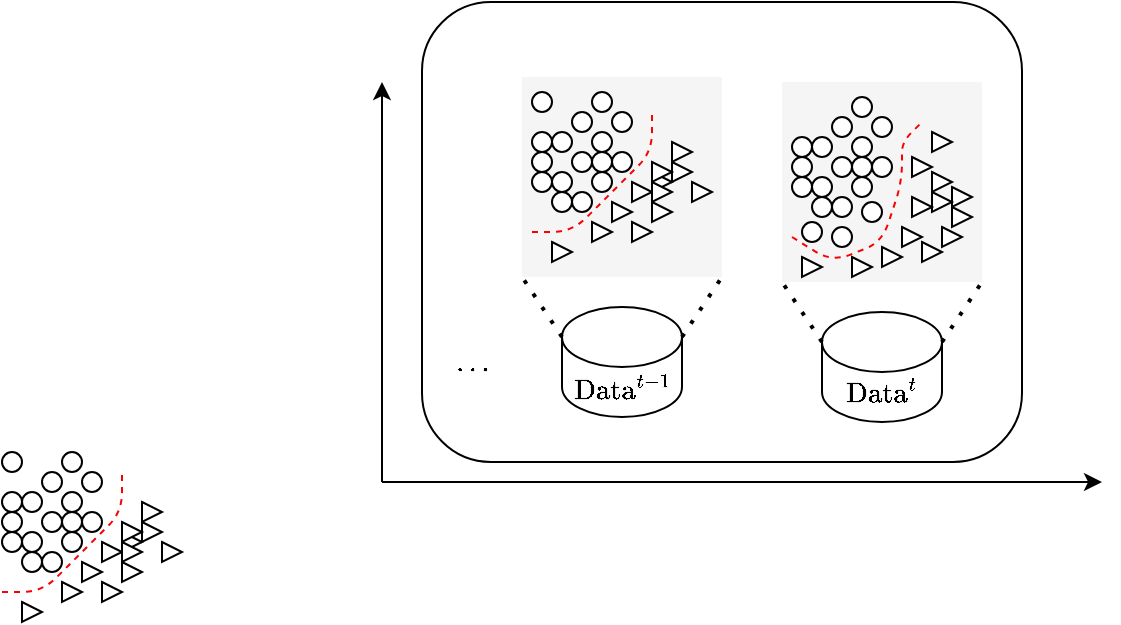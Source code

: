 <mxfile version="24.2.1" type="github">
  <diagram name="第 1 页" id="Aiz--UUZdUcnCT9IVKQQ">
    <mxGraphModel dx="1128" dy="649" grid="1" gridSize="10" guides="1" tooltips="1" connect="1" arrows="1" fold="1" page="1" pageScale="1" pageWidth="827" pageHeight="1169" math="1" shadow="0">
      <root>
        <mxCell id="0" />
        <mxCell id="1" parent="0" />
        <mxCell id="erwJ2P51N1y5GZqrnZyB-3" value="" style="rounded=1;whiteSpace=wrap;html=1;" vertex="1" parent="1">
          <mxGeometry x="260" y="360" width="300" height="230" as="geometry" />
        </mxCell>
        <mxCell id="erwJ2P51N1y5GZqrnZyB-72" value="" style="rounded=0;whiteSpace=wrap;html=1;fillColor=#f5f5f5;fontColor=#333333;strokeColor=none;" vertex="1" parent="1">
          <mxGeometry x="310" y="397.5" width="100" height="100" as="geometry" />
        </mxCell>
        <mxCell id="erwJ2P51N1y5GZqrnZyB-1" value="" style="endArrow=classic;html=1;rounded=0;" edge="1" parent="1">
          <mxGeometry width="50" height="50" relative="1" as="geometry">
            <mxPoint x="240" y="600" as="sourcePoint" />
            <mxPoint x="240" y="400" as="targetPoint" />
          </mxGeometry>
        </mxCell>
        <mxCell id="erwJ2P51N1y5GZqrnZyB-2" value="" style="endArrow=classic;html=1;rounded=0;" edge="1" parent="1">
          <mxGeometry width="50" height="50" relative="1" as="geometry">
            <mxPoint x="240" y="600" as="sourcePoint" />
            <mxPoint x="600" y="600" as="targetPoint" />
          </mxGeometry>
        </mxCell>
        <mxCell id="erwJ2P51N1y5GZqrnZyB-4" value="" style="ellipse;whiteSpace=wrap;html=1;aspect=fixed;" vertex="1" parent="1">
          <mxGeometry x="60" y="605" width="10" height="10" as="geometry" />
        </mxCell>
        <mxCell id="erwJ2P51N1y5GZqrnZyB-5" value="" style="ellipse;whiteSpace=wrap;html=1;aspect=fixed;" vertex="1" parent="1">
          <mxGeometry x="80" y="615" width="10" height="10" as="geometry" />
        </mxCell>
        <mxCell id="erwJ2P51N1y5GZqrnZyB-6" value="" style="ellipse;whiteSpace=wrap;html=1;aspect=fixed;" vertex="1" parent="1">
          <mxGeometry x="60" y="625" width="10" height="10" as="geometry" />
        </mxCell>
        <mxCell id="erwJ2P51N1y5GZqrnZyB-7" value="" style="ellipse;whiteSpace=wrap;html=1;aspect=fixed;" vertex="1" parent="1">
          <mxGeometry x="70" y="595" width="10" height="10" as="geometry" />
        </mxCell>
        <mxCell id="erwJ2P51N1y5GZqrnZyB-8" value="" style="ellipse;whiteSpace=wrap;html=1;aspect=fixed;" vertex="1" parent="1">
          <mxGeometry x="80" y="605" width="10" height="10" as="geometry" />
        </mxCell>
        <mxCell id="erwJ2P51N1y5GZqrnZyB-9" value="" style="ellipse;whiteSpace=wrap;html=1;aspect=fixed;" vertex="1" parent="1">
          <mxGeometry x="90" y="615" width="10" height="10" as="geometry" />
        </mxCell>
        <mxCell id="erwJ2P51N1y5GZqrnZyB-10" value="" style="ellipse;whiteSpace=wrap;html=1;aspect=fixed;" vertex="1" parent="1">
          <mxGeometry x="70" y="615" width="10" height="10" as="geometry" />
        </mxCell>
        <mxCell id="erwJ2P51N1y5GZqrnZyB-11" value="" style="ellipse;whiteSpace=wrap;html=1;aspect=fixed;" vertex="1" parent="1">
          <mxGeometry x="50" y="615" width="10" height="10" as="geometry" />
        </mxCell>
        <mxCell id="erwJ2P51N1y5GZqrnZyB-12" value="" style="ellipse;whiteSpace=wrap;html=1;aspect=fixed;" vertex="1" parent="1">
          <mxGeometry x="80" y="585" width="10" height="10" as="geometry" />
        </mxCell>
        <mxCell id="erwJ2P51N1y5GZqrnZyB-13" value="" style="ellipse;whiteSpace=wrap;html=1;aspect=fixed;" vertex="1" parent="1">
          <mxGeometry x="50" y="585" width="10" height="10" as="geometry" />
        </mxCell>
        <mxCell id="erwJ2P51N1y5GZqrnZyB-14" value="" style="ellipse;whiteSpace=wrap;html=1;aspect=fixed;" vertex="1" parent="1">
          <mxGeometry x="50" y="605" width="10" height="10" as="geometry" />
        </mxCell>
        <mxCell id="erwJ2P51N1y5GZqrnZyB-16" value="" style="ellipse;whiteSpace=wrap;html=1;aspect=fixed;" vertex="1" parent="1">
          <mxGeometry x="70" y="635" width="10" height="10" as="geometry" />
        </mxCell>
        <mxCell id="erwJ2P51N1y5GZqrnZyB-17" value="" style="ellipse;whiteSpace=wrap;html=1;aspect=fixed;" vertex="1" parent="1">
          <mxGeometry x="80" y="625" width="10" height="10" as="geometry" />
        </mxCell>
        <mxCell id="erwJ2P51N1y5GZqrnZyB-18" value="" style="ellipse;whiteSpace=wrap;html=1;aspect=fixed;" vertex="1" parent="1">
          <mxGeometry x="50" y="625" width="10" height="10" as="geometry" />
        </mxCell>
        <mxCell id="erwJ2P51N1y5GZqrnZyB-19" value="" style="ellipse;whiteSpace=wrap;html=1;aspect=fixed;" vertex="1" parent="1">
          <mxGeometry x="90" y="595" width="10" height="10" as="geometry" />
        </mxCell>
        <mxCell id="erwJ2P51N1y5GZqrnZyB-20" value="" style="ellipse;whiteSpace=wrap;html=1;aspect=fixed;" vertex="1" parent="1">
          <mxGeometry x="60" y="635" width="10" height="10" as="geometry" />
        </mxCell>
        <mxCell id="erwJ2P51N1y5GZqrnZyB-21" value="" style="endArrow=none;dashed=1;html=1;rounded=1;strokeColor=#f70202;curved=0;" edge="1" parent="1">
          <mxGeometry width="50" height="50" relative="1" as="geometry">
            <mxPoint x="50" y="655" as="sourcePoint" />
            <mxPoint x="110" y="595" as="targetPoint" />
            <Array as="points">
              <mxPoint x="70" y="655" />
              <mxPoint x="90" y="635" />
              <mxPoint x="110" y="615" />
            </Array>
          </mxGeometry>
        </mxCell>
        <mxCell id="erwJ2P51N1y5GZqrnZyB-23" value="" style="triangle;whiteSpace=wrap;html=1;" vertex="1" parent="1">
          <mxGeometry x="120" y="610" width="10" height="10" as="geometry" />
        </mxCell>
        <mxCell id="erwJ2P51N1y5GZqrnZyB-24" value="" style="triangle;whiteSpace=wrap;html=1;" vertex="1" parent="1">
          <mxGeometry x="120" y="620" width="10" height="10" as="geometry" />
        </mxCell>
        <mxCell id="erwJ2P51N1y5GZqrnZyB-25" value="" style="triangle;whiteSpace=wrap;html=1;" vertex="1" parent="1">
          <mxGeometry x="130" y="630" width="10" height="10" as="geometry" />
        </mxCell>
        <mxCell id="erwJ2P51N1y5GZqrnZyB-28" value="" style="triangle;whiteSpace=wrap;html=1;" vertex="1" parent="1">
          <mxGeometry x="110" y="625" width="10" height="10" as="geometry" />
        </mxCell>
        <mxCell id="erwJ2P51N1y5GZqrnZyB-33" value="" style="triangle;whiteSpace=wrap;html=1;" vertex="1" parent="1">
          <mxGeometry x="100" y="630" width="10" height="10" as="geometry" />
        </mxCell>
        <mxCell id="erwJ2P51N1y5GZqrnZyB-34" value="" style="triangle;whiteSpace=wrap;html=1;" vertex="1" parent="1">
          <mxGeometry x="110" y="630" width="10" height="10" as="geometry" />
        </mxCell>
        <mxCell id="erwJ2P51N1y5GZqrnZyB-35" value="" style="triangle;whiteSpace=wrap;html=1;" vertex="1" parent="1">
          <mxGeometry x="90" y="640" width="10" height="10" as="geometry" />
        </mxCell>
        <mxCell id="erwJ2P51N1y5GZqrnZyB-36" value="" style="triangle;whiteSpace=wrap;html=1;" vertex="1" parent="1">
          <mxGeometry x="110" y="640" width="10" height="10" as="geometry" />
        </mxCell>
        <mxCell id="erwJ2P51N1y5GZqrnZyB-37" value="" style="triangle;whiteSpace=wrap;html=1;" vertex="1" parent="1">
          <mxGeometry x="80" y="650" width="10" height="10" as="geometry" />
        </mxCell>
        <mxCell id="erwJ2P51N1y5GZqrnZyB-40" value="" style="triangle;whiteSpace=wrap;html=1;" vertex="1" parent="1">
          <mxGeometry x="100" y="650" width="10" height="10" as="geometry" />
        </mxCell>
        <mxCell id="erwJ2P51N1y5GZqrnZyB-41" value="" style="triangle;whiteSpace=wrap;html=1;" vertex="1" parent="1">
          <mxGeometry x="110" y="620" width="10" height="10" as="geometry" />
        </mxCell>
        <mxCell id="erwJ2P51N1y5GZqrnZyB-42" value="" style="triangle;whiteSpace=wrap;html=1;" vertex="1" parent="1">
          <mxGeometry x="60" y="660" width="10" height="10" as="geometry" />
        </mxCell>
        <mxCell id="erwJ2P51N1y5GZqrnZyB-43" value="" style="ellipse;whiteSpace=wrap;html=1;aspect=fixed;" vertex="1" parent="1">
          <mxGeometry x="325" y="425" width="10" height="10" as="geometry" />
        </mxCell>
        <mxCell id="erwJ2P51N1y5GZqrnZyB-44" value="" style="ellipse;whiteSpace=wrap;html=1;aspect=fixed;" vertex="1" parent="1">
          <mxGeometry x="345" y="435" width="10" height="10" as="geometry" />
        </mxCell>
        <mxCell id="erwJ2P51N1y5GZqrnZyB-45" value="" style="ellipse;whiteSpace=wrap;html=1;aspect=fixed;" vertex="1" parent="1">
          <mxGeometry x="325" y="445" width="10" height="10" as="geometry" />
        </mxCell>
        <mxCell id="erwJ2P51N1y5GZqrnZyB-46" value="" style="ellipse;whiteSpace=wrap;html=1;aspect=fixed;" vertex="1" parent="1">
          <mxGeometry x="335" y="415" width="10" height="10" as="geometry" />
        </mxCell>
        <mxCell id="erwJ2P51N1y5GZqrnZyB-47" value="" style="ellipse;whiteSpace=wrap;html=1;aspect=fixed;" vertex="1" parent="1">
          <mxGeometry x="345" y="425" width="10" height="10" as="geometry" />
        </mxCell>
        <mxCell id="erwJ2P51N1y5GZqrnZyB-48" value="" style="ellipse;whiteSpace=wrap;html=1;aspect=fixed;" vertex="1" parent="1">
          <mxGeometry x="355" y="435" width="10" height="10" as="geometry" />
        </mxCell>
        <mxCell id="erwJ2P51N1y5GZqrnZyB-49" value="" style="ellipse;whiteSpace=wrap;html=1;aspect=fixed;" vertex="1" parent="1">
          <mxGeometry x="335" y="435" width="10" height="10" as="geometry" />
        </mxCell>
        <mxCell id="erwJ2P51N1y5GZqrnZyB-50" value="" style="ellipse;whiteSpace=wrap;html=1;aspect=fixed;" vertex="1" parent="1">
          <mxGeometry x="315" y="435" width="10" height="10" as="geometry" />
        </mxCell>
        <mxCell id="erwJ2P51N1y5GZqrnZyB-51" value="" style="ellipse;whiteSpace=wrap;html=1;aspect=fixed;" vertex="1" parent="1">
          <mxGeometry x="345" y="405" width="10" height="10" as="geometry" />
        </mxCell>
        <mxCell id="erwJ2P51N1y5GZqrnZyB-52" value="" style="ellipse;whiteSpace=wrap;html=1;aspect=fixed;" vertex="1" parent="1">
          <mxGeometry x="315" y="405" width="10" height="10" as="geometry" />
        </mxCell>
        <mxCell id="erwJ2P51N1y5GZqrnZyB-53" value="" style="ellipse;whiteSpace=wrap;html=1;aspect=fixed;" vertex="1" parent="1">
          <mxGeometry x="315" y="425" width="10" height="10" as="geometry" />
        </mxCell>
        <mxCell id="erwJ2P51N1y5GZqrnZyB-54" value="" style="ellipse;whiteSpace=wrap;html=1;aspect=fixed;" vertex="1" parent="1">
          <mxGeometry x="335" y="455" width="10" height="10" as="geometry" />
        </mxCell>
        <mxCell id="erwJ2P51N1y5GZqrnZyB-55" value="" style="ellipse;whiteSpace=wrap;html=1;aspect=fixed;" vertex="1" parent="1">
          <mxGeometry x="345" y="445" width="10" height="10" as="geometry" />
        </mxCell>
        <mxCell id="erwJ2P51N1y5GZqrnZyB-56" value="" style="ellipse;whiteSpace=wrap;html=1;aspect=fixed;" vertex="1" parent="1">
          <mxGeometry x="315" y="445" width="10" height="10" as="geometry" />
        </mxCell>
        <mxCell id="erwJ2P51N1y5GZqrnZyB-57" value="" style="ellipse;whiteSpace=wrap;html=1;aspect=fixed;" vertex="1" parent="1">
          <mxGeometry x="355" y="415" width="10" height="10" as="geometry" />
        </mxCell>
        <mxCell id="erwJ2P51N1y5GZqrnZyB-58" value="" style="ellipse;whiteSpace=wrap;html=1;aspect=fixed;" vertex="1" parent="1">
          <mxGeometry x="325" y="455" width="10" height="10" as="geometry" />
        </mxCell>
        <mxCell id="erwJ2P51N1y5GZqrnZyB-59" value="" style="endArrow=none;dashed=1;html=1;rounded=1;strokeColor=#f70202;curved=0;" edge="1" parent="1">
          <mxGeometry width="50" height="50" relative="1" as="geometry">
            <mxPoint x="315" y="475" as="sourcePoint" />
            <mxPoint x="375" y="415" as="targetPoint" />
            <Array as="points">
              <mxPoint x="335" y="475" />
              <mxPoint x="355" y="455" />
              <mxPoint x="375" y="435" />
            </Array>
          </mxGeometry>
        </mxCell>
        <mxCell id="erwJ2P51N1y5GZqrnZyB-60" value="" style="triangle;whiteSpace=wrap;html=1;" vertex="1" parent="1">
          <mxGeometry x="385" y="430" width="10" height="10" as="geometry" />
        </mxCell>
        <mxCell id="erwJ2P51N1y5GZqrnZyB-61" value="" style="triangle;whiteSpace=wrap;html=1;" vertex="1" parent="1">
          <mxGeometry x="385" y="440" width="10" height="10" as="geometry" />
        </mxCell>
        <mxCell id="erwJ2P51N1y5GZqrnZyB-62" value="" style="triangle;whiteSpace=wrap;html=1;" vertex="1" parent="1">
          <mxGeometry x="395" y="450" width="10" height="10" as="geometry" />
        </mxCell>
        <mxCell id="erwJ2P51N1y5GZqrnZyB-63" value="" style="triangle;whiteSpace=wrap;html=1;" vertex="1" parent="1">
          <mxGeometry x="375" y="445" width="10" height="10" as="geometry" />
        </mxCell>
        <mxCell id="erwJ2P51N1y5GZqrnZyB-64" value="" style="triangle;whiteSpace=wrap;html=1;" vertex="1" parent="1">
          <mxGeometry x="365" y="450" width="10" height="10" as="geometry" />
        </mxCell>
        <mxCell id="erwJ2P51N1y5GZqrnZyB-65" value="" style="triangle;whiteSpace=wrap;html=1;" vertex="1" parent="1">
          <mxGeometry x="375" y="450" width="10" height="10" as="geometry" />
        </mxCell>
        <mxCell id="erwJ2P51N1y5GZqrnZyB-66" value="" style="triangle;whiteSpace=wrap;html=1;" vertex="1" parent="1">
          <mxGeometry x="355" y="460" width="10" height="10" as="geometry" />
        </mxCell>
        <mxCell id="erwJ2P51N1y5GZqrnZyB-67" value="" style="triangle;whiteSpace=wrap;html=1;" vertex="1" parent="1">
          <mxGeometry x="375" y="460" width="10" height="10" as="geometry" />
        </mxCell>
        <mxCell id="erwJ2P51N1y5GZqrnZyB-68" value="" style="triangle;whiteSpace=wrap;html=1;" vertex="1" parent="1">
          <mxGeometry x="345" y="470" width="10" height="10" as="geometry" />
        </mxCell>
        <mxCell id="erwJ2P51N1y5GZqrnZyB-69" value="" style="triangle;whiteSpace=wrap;html=1;" vertex="1" parent="1">
          <mxGeometry x="365" y="470" width="10" height="10" as="geometry" />
        </mxCell>
        <mxCell id="erwJ2P51N1y5GZqrnZyB-70" value="" style="triangle;whiteSpace=wrap;html=1;" vertex="1" parent="1">
          <mxGeometry x="375" y="440" width="10" height="10" as="geometry" />
        </mxCell>
        <mxCell id="erwJ2P51N1y5GZqrnZyB-71" value="" style="triangle;whiteSpace=wrap;html=1;" vertex="1" parent="1">
          <mxGeometry x="325" y="480" width="10" height="10" as="geometry" />
        </mxCell>
        <mxCell id="erwJ2P51N1y5GZqrnZyB-73" value="\(\text{Data}^{t-1}\)" style="shape=cylinder3;whiteSpace=wrap;html=1;boundedLbl=1;backgroundOutline=1;size=15;" vertex="1" parent="1">
          <mxGeometry x="330" y="512.5" width="60" height="55" as="geometry" />
        </mxCell>
        <mxCell id="erwJ2P51N1y5GZqrnZyB-76" value="" style="endArrow=none;dashed=1;html=1;dashPattern=1 3;strokeWidth=2;rounded=0;entryX=0;entryY=1;entryDx=0;entryDy=0;exitX=0;exitY=0;exitDx=0;exitDy=15;exitPerimeter=0;" edge="1" parent="1" source="erwJ2P51N1y5GZqrnZyB-73" target="erwJ2P51N1y5GZqrnZyB-72">
          <mxGeometry width="50" height="50" relative="1" as="geometry">
            <mxPoint x="330" y="525" as="sourcePoint" />
            <mxPoint x="310" y="505" as="targetPoint" />
          </mxGeometry>
        </mxCell>
        <mxCell id="erwJ2P51N1y5GZqrnZyB-77" value="" style="endArrow=none;dashed=1;html=1;dashPattern=1 3;strokeWidth=2;rounded=0;entryX=1;entryY=1;entryDx=0;entryDy=0;exitX=1;exitY=0;exitDx=0;exitDy=15;exitPerimeter=0;" edge="1" parent="1" source="erwJ2P51N1y5GZqrnZyB-73" target="erwJ2P51N1y5GZqrnZyB-72">
          <mxGeometry width="50" height="50" relative="1" as="geometry">
            <mxPoint x="370" y="640" as="sourcePoint" />
            <mxPoint x="420" y="590" as="targetPoint" />
          </mxGeometry>
        </mxCell>
        <mxCell id="erwJ2P51N1y5GZqrnZyB-78" value="$$\mathbf{\dots}$$" style="text;html=1;align=center;verticalAlign=middle;whiteSpace=wrap;rounded=0;" vertex="1" parent="1">
          <mxGeometry x="255" y="525" width="60" height="30" as="geometry" />
        </mxCell>
        <mxCell id="erwJ2P51N1y5GZqrnZyB-79" value="" style="rounded=0;whiteSpace=wrap;html=1;fillColor=#f5f5f5;fontColor=#333333;strokeColor=none;" vertex="1" parent="1">
          <mxGeometry x="440" y="400" width="100" height="100" as="geometry" />
        </mxCell>
        <mxCell id="erwJ2P51N1y5GZqrnZyB-80" value="" style="ellipse;whiteSpace=wrap;html=1;aspect=fixed;" vertex="1" parent="1">
          <mxGeometry x="455" y="427.5" width="10" height="10" as="geometry" />
        </mxCell>
        <mxCell id="erwJ2P51N1y5GZqrnZyB-81" value="" style="ellipse;whiteSpace=wrap;html=1;aspect=fixed;" vertex="1" parent="1">
          <mxGeometry x="475" y="437.5" width="10" height="10" as="geometry" />
        </mxCell>
        <mxCell id="erwJ2P51N1y5GZqrnZyB-82" value="" style="ellipse;whiteSpace=wrap;html=1;aspect=fixed;" vertex="1" parent="1">
          <mxGeometry x="455" y="447.5" width="10" height="10" as="geometry" />
        </mxCell>
        <mxCell id="erwJ2P51N1y5GZqrnZyB-83" value="" style="ellipse;whiteSpace=wrap;html=1;aspect=fixed;" vertex="1" parent="1">
          <mxGeometry x="465" y="417.5" width="10" height="10" as="geometry" />
        </mxCell>
        <mxCell id="erwJ2P51N1y5GZqrnZyB-84" value="" style="ellipse;whiteSpace=wrap;html=1;aspect=fixed;" vertex="1" parent="1">
          <mxGeometry x="475" y="427.5" width="10" height="10" as="geometry" />
        </mxCell>
        <mxCell id="erwJ2P51N1y5GZqrnZyB-85" value="" style="ellipse;whiteSpace=wrap;html=1;aspect=fixed;" vertex="1" parent="1">
          <mxGeometry x="485" y="437.5" width="10" height="10" as="geometry" />
        </mxCell>
        <mxCell id="erwJ2P51N1y5GZqrnZyB-86" value="" style="ellipse;whiteSpace=wrap;html=1;aspect=fixed;" vertex="1" parent="1">
          <mxGeometry x="465" y="437.5" width="10" height="10" as="geometry" />
        </mxCell>
        <mxCell id="erwJ2P51N1y5GZqrnZyB-87" value="" style="ellipse;whiteSpace=wrap;html=1;aspect=fixed;" vertex="1" parent="1">
          <mxGeometry x="445" y="437.5" width="10" height="10" as="geometry" />
        </mxCell>
        <mxCell id="erwJ2P51N1y5GZqrnZyB-88" value="" style="ellipse;whiteSpace=wrap;html=1;aspect=fixed;" vertex="1" parent="1">
          <mxGeometry x="475" y="407.5" width="10" height="10" as="geometry" />
        </mxCell>
        <mxCell id="erwJ2P51N1y5GZqrnZyB-89" value="" style="ellipse;whiteSpace=wrap;html=1;aspect=fixed;" vertex="1" parent="1">
          <mxGeometry x="480" y="460" width="10" height="10" as="geometry" />
        </mxCell>
        <mxCell id="erwJ2P51N1y5GZqrnZyB-90" value="" style="ellipse;whiteSpace=wrap;html=1;aspect=fixed;" vertex="1" parent="1">
          <mxGeometry x="445" y="427.5" width="10" height="10" as="geometry" />
        </mxCell>
        <mxCell id="erwJ2P51N1y5GZqrnZyB-91" value="" style="ellipse;whiteSpace=wrap;html=1;aspect=fixed;" vertex="1" parent="1">
          <mxGeometry x="465" y="457.5" width="10" height="10" as="geometry" />
        </mxCell>
        <mxCell id="erwJ2P51N1y5GZqrnZyB-92" value="" style="ellipse;whiteSpace=wrap;html=1;aspect=fixed;" vertex="1" parent="1">
          <mxGeometry x="475" y="447.5" width="10" height="10" as="geometry" />
        </mxCell>
        <mxCell id="erwJ2P51N1y5GZqrnZyB-93" value="" style="ellipse;whiteSpace=wrap;html=1;aspect=fixed;" vertex="1" parent="1">
          <mxGeometry x="445" y="447.5" width="10" height="10" as="geometry" />
        </mxCell>
        <mxCell id="erwJ2P51N1y5GZqrnZyB-94" value="" style="ellipse;whiteSpace=wrap;html=1;aspect=fixed;" vertex="1" parent="1">
          <mxGeometry x="485" y="417.5" width="10" height="10" as="geometry" />
        </mxCell>
        <mxCell id="erwJ2P51N1y5GZqrnZyB-95" value="" style="ellipse;whiteSpace=wrap;html=1;aspect=fixed;" vertex="1" parent="1">
          <mxGeometry x="455" y="457.5" width="10" height="10" as="geometry" />
        </mxCell>
        <mxCell id="erwJ2P51N1y5GZqrnZyB-96" value="" style="endArrow=none;dashed=1;html=1;rounded=1;strokeColor=#f70202;curved=0;" edge="1" parent="1">
          <mxGeometry width="50" height="50" relative="1" as="geometry">
            <mxPoint x="445" y="477.5" as="sourcePoint" />
            <mxPoint x="510" y="420" as="targetPoint" />
            <Array as="points">
              <mxPoint x="465" y="490" />
              <mxPoint x="490" y="480" />
              <mxPoint x="500" y="450" />
              <mxPoint x="500" y="430" />
            </Array>
          </mxGeometry>
        </mxCell>
        <mxCell id="erwJ2P51N1y5GZqrnZyB-97" value="" style="triangle;whiteSpace=wrap;html=1;" vertex="1" parent="1">
          <mxGeometry x="515" y="425" width="10" height="10" as="geometry" />
        </mxCell>
        <mxCell id="erwJ2P51N1y5GZqrnZyB-98" value="" style="triangle;whiteSpace=wrap;html=1;" vertex="1" parent="1">
          <mxGeometry x="520" y="472.5" width="10" height="10" as="geometry" />
        </mxCell>
        <mxCell id="erwJ2P51N1y5GZqrnZyB-99" value="" style="triangle;whiteSpace=wrap;html=1;" vertex="1" parent="1">
          <mxGeometry x="525" y="452.5" width="10" height="10" as="geometry" />
        </mxCell>
        <mxCell id="erwJ2P51N1y5GZqrnZyB-100" value="" style="triangle;whiteSpace=wrap;html=1;" vertex="1" parent="1">
          <mxGeometry x="515" y="455" width="10" height="10" as="geometry" />
        </mxCell>
        <mxCell id="erwJ2P51N1y5GZqrnZyB-101" value="" style="triangle;whiteSpace=wrap;html=1;" vertex="1" parent="1">
          <mxGeometry x="515" y="445" width="10" height="10" as="geometry" />
        </mxCell>
        <mxCell id="erwJ2P51N1y5GZqrnZyB-102" value="" style="triangle;whiteSpace=wrap;html=1;" vertex="1" parent="1">
          <mxGeometry x="525" y="462.5" width="10" height="10" as="geometry" />
        </mxCell>
        <mxCell id="erwJ2P51N1y5GZqrnZyB-103" value="" style="triangle;whiteSpace=wrap;html=1;" vertex="1" parent="1">
          <mxGeometry x="505" y="437.5" width="10" height="10" as="geometry" />
        </mxCell>
        <mxCell id="erwJ2P51N1y5GZqrnZyB-104" value="" style="triangle;whiteSpace=wrap;html=1;" vertex="1" parent="1">
          <mxGeometry x="505" y="457.5" width="10" height="10" as="geometry" />
        </mxCell>
        <mxCell id="erwJ2P51N1y5GZqrnZyB-105" value="" style="triangle;whiteSpace=wrap;html=1;" vertex="1" parent="1">
          <mxGeometry x="490" y="482.5" width="10" height="10" as="geometry" />
        </mxCell>
        <mxCell id="erwJ2P51N1y5GZqrnZyB-106" value="" style="triangle;whiteSpace=wrap;html=1;" vertex="1" parent="1">
          <mxGeometry x="500" y="472.5" width="10" height="10" as="geometry" />
        </mxCell>
        <mxCell id="erwJ2P51N1y5GZqrnZyB-107" value="" style="triangle;whiteSpace=wrap;html=1;" vertex="1" parent="1">
          <mxGeometry x="510" y="480" width="10" height="10" as="geometry" />
        </mxCell>
        <mxCell id="erwJ2P51N1y5GZqrnZyB-108" value="" style="triangle;whiteSpace=wrap;html=1;" vertex="1" parent="1">
          <mxGeometry x="475" y="487.5" width="10" height="10" as="geometry" />
        </mxCell>
        <mxCell id="erwJ2P51N1y5GZqrnZyB-109" value="\(\text{Data}^{t}\)" style="shape=cylinder3;whiteSpace=wrap;html=1;boundedLbl=1;backgroundOutline=1;size=15;" vertex="1" parent="1">
          <mxGeometry x="460" y="515" width="60" height="55" as="geometry" />
        </mxCell>
        <mxCell id="erwJ2P51N1y5GZqrnZyB-110" value="" style="endArrow=none;dashed=1;html=1;dashPattern=1 3;strokeWidth=2;rounded=0;entryX=0;entryY=1;entryDx=0;entryDy=0;exitX=0;exitY=0;exitDx=0;exitDy=15;exitPerimeter=0;" edge="1" parent="1" source="erwJ2P51N1y5GZqrnZyB-109" target="erwJ2P51N1y5GZqrnZyB-79">
          <mxGeometry width="50" height="50" relative="1" as="geometry">
            <mxPoint x="460" y="527.5" as="sourcePoint" />
            <mxPoint x="440" y="507.5" as="targetPoint" />
          </mxGeometry>
        </mxCell>
        <mxCell id="erwJ2P51N1y5GZqrnZyB-111" value="" style="endArrow=none;dashed=1;html=1;dashPattern=1 3;strokeWidth=2;rounded=0;entryX=1;entryY=1;entryDx=0;entryDy=0;exitX=1;exitY=0;exitDx=0;exitDy=15;exitPerimeter=0;" edge="1" parent="1" source="erwJ2P51N1y5GZqrnZyB-109" target="erwJ2P51N1y5GZqrnZyB-79">
          <mxGeometry width="50" height="50" relative="1" as="geometry">
            <mxPoint x="500" y="642.5" as="sourcePoint" />
            <mxPoint x="550" y="592.5" as="targetPoint" />
          </mxGeometry>
        </mxCell>
        <mxCell id="erwJ2P51N1y5GZqrnZyB-112" value="" style="triangle;whiteSpace=wrap;html=1;" vertex="1" parent="1">
          <mxGeometry x="450" y="487.5" width="10" height="10" as="geometry" />
        </mxCell>
        <mxCell id="erwJ2P51N1y5GZqrnZyB-113" value="" style="ellipse;whiteSpace=wrap;html=1;aspect=fixed;" vertex="1" parent="1">
          <mxGeometry x="465" y="472.5" width="10" height="10" as="geometry" />
        </mxCell>
        <mxCell id="erwJ2P51N1y5GZqrnZyB-114" value="" style="ellipse;whiteSpace=wrap;html=1;aspect=fixed;" vertex="1" parent="1">
          <mxGeometry x="450" y="470" width="10" height="10" as="geometry" />
        </mxCell>
      </root>
    </mxGraphModel>
  </diagram>
</mxfile>
